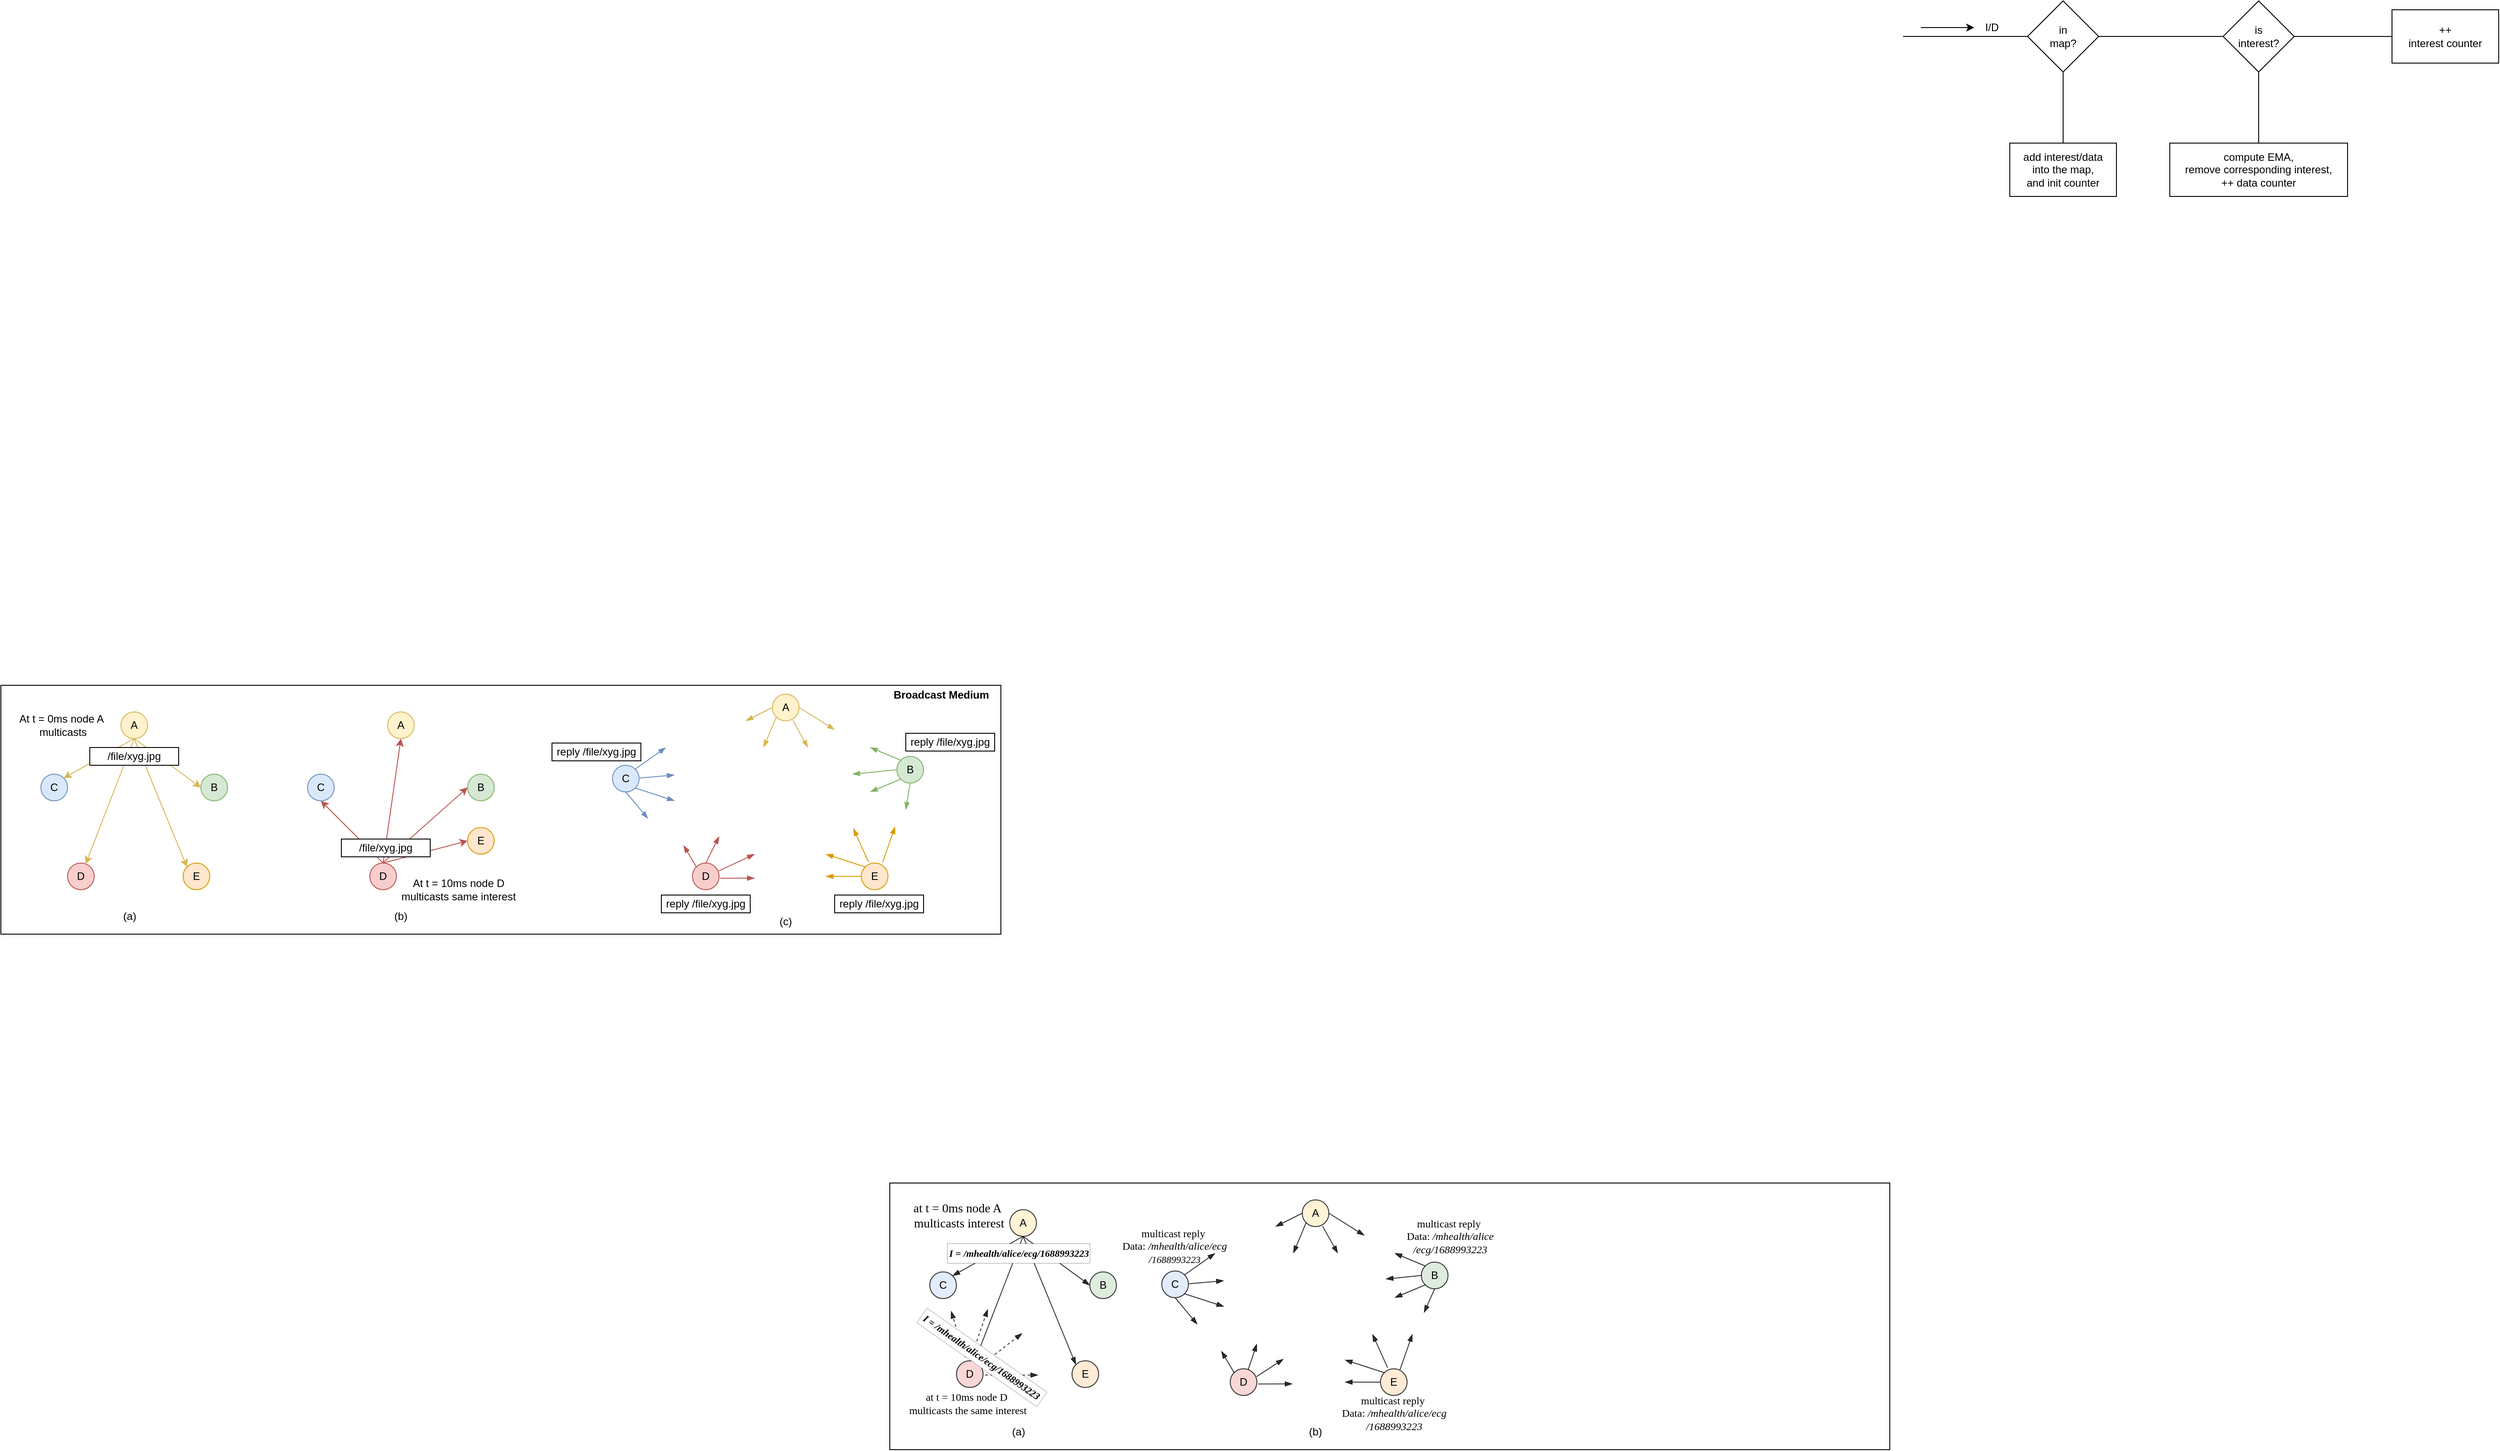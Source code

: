 <mxfile version="21.5.2" type="github">
  <diagram id="pDua_eUI4pE_ARMQOX0n" name="Page-1">
    <mxGraphModel dx="3809" dy="655" grid="1" gridSize="10" guides="1" tooltips="1" connect="1" arrows="1" fold="1" page="1" pageScale="1" pageWidth="850" pageHeight="1100" math="0" shadow="0">
      <root>
        <mxCell id="0" />
        <mxCell id="1" parent="0" />
        <mxCell id="Tsf_xWovIFk0rkydPiFg-57" value="&lt;b&gt;&lt;br&gt;&lt;/b&gt;" style="rounded=0;whiteSpace=wrap;html=1;strokeColor=default;" parent="1" vertex="1">
          <mxGeometry x="-1060" y="1470" width="1125" height="300" as="geometry" />
        </mxCell>
        <mxCell id="Tsf_xWovIFk0rkydPiFg-96" value="" style="endArrow=blockThin;html=1;exitX=1;exitY=0.5;exitDx=0;exitDy=0;endFill=1;jumpSize=3;shadow=0;fillColor=#fff2cc;strokeColor=default;opacity=80;" parent="1" source="Tsf_xWovIFk0rkydPiFg-83" edge="1">
          <mxGeometry width="50" height="50" relative="1" as="geometry">
            <mxPoint x="-566" y="1579" as="sourcePoint" />
            <mxPoint x="-526" y="1529" as="targetPoint" />
          </mxGeometry>
        </mxCell>
        <mxCell id="J4n5a6vh2Bp-ceeqpoy--10" style="edgeStyle=orthogonalEdgeStyle;rounded=0;orthogonalLoop=1;jettySize=auto;html=1;exitX=1;exitY=0.5;exitDx=0;exitDy=0;endArrow=none;endFill=0;" parent="1" source="J4n5a6vh2Bp-ceeqpoy--8" target="J4n5a6vh2Bp-ceeqpoy--9" edge="1">
          <mxGeometry relative="1" as="geometry" />
        </mxCell>
        <mxCell id="J4n5a6vh2Bp-ceeqpoy--11" style="edgeStyle=orthogonalEdgeStyle;rounded=0;orthogonalLoop=1;jettySize=auto;html=1;exitX=0.5;exitY=1;exitDx=0;exitDy=0;entryX=0.5;entryY=0;entryDx=0;entryDy=0;endArrow=none;endFill=0;" parent="1" source="J4n5a6vh2Bp-ceeqpoy--8" target="J4n5a6vh2Bp-ceeqpoy--12" edge="1">
          <mxGeometry relative="1" as="geometry">
            <mxPoint x="260" y="360" as="targetPoint" />
          </mxGeometry>
        </mxCell>
        <mxCell id="J4n5a6vh2Bp-ceeqpoy--18" style="edgeStyle=orthogonalEdgeStyle;rounded=0;orthogonalLoop=1;jettySize=auto;html=1;exitX=0;exitY=0.5;exitDx=0;exitDy=0;endArrow=none;endFill=0;" parent="1" source="J4n5a6vh2Bp-ceeqpoy--8" edge="1">
          <mxGeometry relative="1" as="geometry">
            <mxPoint x="80" y="180" as="targetPoint" />
          </mxGeometry>
        </mxCell>
        <mxCell id="J4n5a6vh2Bp-ceeqpoy--8" value="&lt;div align=&quot;center&quot;&gt;in &lt;br&gt;&lt;/div&gt;&lt;div align=&quot;center&quot;&gt;map?&lt;br&gt;&lt;/div&gt;" style="rhombus;whiteSpace=wrap;html=1;align=center;" parent="1" vertex="1">
          <mxGeometry x="220" y="140" width="80" height="80" as="geometry" />
        </mxCell>
        <mxCell id="J4n5a6vh2Bp-ceeqpoy--14" style="edgeStyle=orthogonalEdgeStyle;rounded=0;orthogonalLoop=1;jettySize=auto;html=1;exitX=0.5;exitY=1;exitDx=0;exitDy=0;endArrow=none;endFill=0;" parent="1" source="J4n5a6vh2Bp-ceeqpoy--9" target="J4n5a6vh2Bp-ceeqpoy--13" edge="1">
          <mxGeometry relative="1" as="geometry" />
        </mxCell>
        <mxCell id="J4n5a6vh2Bp-ceeqpoy--17" style="edgeStyle=orthogonalEdgeStyle;rounded=0;orthogonalLoop=1;jettySize=auto;html=1;exitX=1;exitY=0.5;exitDx=0;exitDy=0;entryX=0;entryY=0.5;entryDx=0;entryDy=0;endArrow=none;endFill=0;" parent="1" source="J4n5a6vh2Bp-ceeqpoy--9" target="J4n5a6vh2Bp-ceeqpoy--16" edge="1">
          <mxGeometry relative="1" as="geometry" />
        </mxCell>
        <mxCell id="J4n5a6vh2Bp-ceeqpoy--9" value="&lt;div&gt;is &lt;br&gt;&lt;/div&gt;&lt;div&gt;interest?&lt;br&gt;&lt;/div&gt;" style="rhombus;whiteSpace=wrap;html=1;" parent="1" vertex="1">
          <mxGeometry x="440" y="140" width="80" height="80" as="geometry" />
        </mxCell>
        <mxCell id="J4n5a6vh2Bp-ceeqpoy--12" value="&lt;div&gt;add interest/data&lt;/div&gt;&lt;div&gt;into the map,&lt;/div&gt;&lt;div&gt;and init counter&lt;br&gt;&lt;/div&gt;" style="rounded=0;whiteSpace=wrap;html=1;" parent="1" vertex="1">
          <mxGeometry x="200" y="300" width="120" height="60" as="geometry" />
        </mxCell>
        <mxCell id="J4n5a6vh2Bp-ceeqpoy--13" value="&lt;div&gt;compute EMA,&lt;/div&gt;&lt;div&gt;remove corresponding interest, &lt;br&gt;&lt;/div&gt;&lt;div&gt;++ data counter&lt;br&gt;&lt;/div&gt;" style="rounded=0;whiteSpace=wrap;html=1;" parent="1" vertex="1">
          <mxGeometry x="380" y="300" width="200" height="60" as="geometry" />
        </mxCell>
        <mxCell id="J4n5a6vh2Bp-ceeqpoy--16" value="&lt;div&gt;++&lt;/div&gt;&lt;div&gt;interest counter&lt;br&gt;&lt;/div&gt;" style="rounded=0;whiteSpace=wrap;html=1;" parent="1" vertex="1">
          <mxGeometry x="630" y="150" width="120" height="60" as="geometry" />
        </mxCell>
        <mxCell id="J4n5a6vh2Bp-ceeqpoy--19" value="I/D" style="text;html=1;strokeColor=none;fillColor=none;align=center;verticalAlign=middle;whiteSpace=wrap;rounded=0;" parent="1" vertex="1">
          <mxGeometry x="160" y="160" width="40" height="20" as="geometry" />
        </mxCell>
        <mxCell id="J4n5a6vh2Bp-ceeqpoy--20" value="" style="endArrow=classic;html=1;entryX=0;entryY=0.5;entryDx=0;entryDy=0;" parent="1" target="J4n5a6vh2Bp-ceeqpoy--19" edge="1">
          <mxGeometry width="50" height="50" relative="1" as="geometry">
            <mxPoint x="100" y="170" as="sourcePoint" />
            <mxPoint x="110" y="100" as="targetPoint" />
          </mxGeometry>
        </mxCell>
        <mxCell id="Tsf_xWovIFk0rkydPiFg-1" value="&lt;b&gt;&lt;br&gt;&lt;/b&gt;" style="rounded=0;whiteSpace=wrap;html=1;" parent="1" vertex="1">
          <mxGeometry x="-2060" y="910" width="1125" height="280" as="geometry" />
        </mxCell>
        <mxCell id="Tsf_xWovIFk0rkydPiFg-2" value="C" style="ellipse;whiteSpace=wrap;html=1;aspect=fixed;fillColor=#dae8fc;strokeColor=#6c8ebf;" parent="1" vertex="1">
          <mxGeometry x="-2015" y="1010" width="30" height="30" as="geometry" />
        </mxCell>
        <mxCell id="Tsf_xWovIFk0rkydPiFg-3" value="D" style="ellipse;whiteSpace=wrap;html=1;aspect=fixed;fillColor=#f8cecc;strokeColor=#b85450;" parent="1" vertex="1">
          <mxGeometry x="-1985" y="1110" width="30" height="30" as="geometry" />
        </mxCell>
        <mxCell id="Tsf_xWovIFk0rkydPiFg-4" value="A" style="ellipse;whiteSpace=wrap;html=1;aspect=fixed;fillColor=#fff2cc;strokeColor=#d6b656;" parent="1" vertex="1">
          <mxGeometry x="-1925" y="940" width="30" height="30" as="geometry" />
        </mxCell>
        <mxCell id="Tsf_xWovIFk0rkydPiFg-5" value="B" style="ellipse;whiteSpace=wrap;html=1;aspect=fixed;fillColor=#d5e8d4;strokeColor=#82b366;" parent="1" vertex="1">
          <mxGeometry x="-1835" y="1010" width="30" height="30" as="geometry" />
        </mxCell>
        <mxCell id="Tsf_xWovIFk0rkydPiFg-6" value="E" style="ellipse;whiteSpace=wrap;html=1;aspect=fixed;fillColor=#ffe6cc;strokeColor=#d79b00;" parent="1" vertex="1">
          <mxGeometry x="-1855" y="1110" width="30" height="30" as="geometry" />
        </mxCell>
        <mxCell id="Tsf_xWovIFk0rkydPiFg-7" value="" style="endArrow=classic;html=1;entryX=0;entryY=0.5;entryDx=0;entryDy=0;exitX=0.5;exitY=1;exitDx=0;exitDy=0;fillColor=#fff2cc;strokeColor=#d6b656;" parent="1" source="Tsf_xWovIFk0rkydPiFg-4" target="Tsf_xWovIFk0rkydPiFg-5" edge="1">
          <mxGeometry width="50" height="50" relative="1" as="geometry">
            <mxPoint x="-1945" y="1050" as="sourcePoint" />
            <mxPoint x="-1895" y="1000" as="targetPoint" />
          </mxGeometry>
        </mxCell>
        <mxCell id="Tsf_xWovIFk0rkydPiFg-8" value="" style="endArrow=classic;html=1;exitX=0.5;exitY=1;exitDx=0;exitDy=0;fillColor=#fff2cc;strokeColor=#d6b656;" parent="1" source="Tsf_xWovIFk0rkydPiFg-4" target="Tsf_xWovIFk0rkydPiFg-3" edge="1">
          <mxGeometry width="50" height="50" relative="1" as="geometry">
            <mxPoint x="-1889.393" y="975.607" as="sourcePoint" />
            <mxPoint x="-1825" y="1035" as="targetPoint" />
          </mxGeometry>
        </mxCell>
        <mxCell id="Tsf_xWovIFk0rkydPiFg-9" value="" style="endArrow=classic;html=1;entryX=1;entryY=0;entryDx=0;entryDy=0;fillColor=#fff2cc;strokeColor=#d6b656;" parent="1" target="Tsf_xWovIFk0rkydPiFg-2" edge="1">
          <mxGeometry width="50" height="50" relative="1" as="geometry">
            <mxPoint x="-1910" y="970" as="sourcePoint" />
            <mxPoint x="-1979.585" y="1110.001" as="targetPoint" />
          </mxGeometry>
        </mxCell>
        <mxCell id="Tsf_xWovIFk0rkydPiFg-10" value="" style="endArrow=classic;html=1;exitX=0.5;exitY=1;exitDx=0;exitDy=0;entryX=0;entryY=0;entryDx=0;entryDy=0;fillColor=#fff2cc;strokeColor=#d6b656;" parent="1" source="Tsf_xWovIFk0rkydPiFg-4" target="Tsf_xWovIFk0rkydPiFg-6" edge="1">
          <mxGeometry width="50" height="50" relative="1" as="geometry">
            <mxPoint x="-1900" y="980" as="sourcePoint" />
            <mxPoint x="-1954.585" y="1121.011" as="targetPoint" />
          </mxGeometry>
        </mxCell>
        <mxCell id="Tsf_xWovIFk0rkydPiFg-11" value="C" style="ellipse;whiteSpace=wrap;html=1;aspect=fixed;fillColor=#dae8fc;strokeColor=#6c8ebf;" parent="1" vertex="1">
          <mxGeometry x="-1715" y="1010" width="30" height="30" as="geometry" />
        </mxCell>
        <mxCell id="Tsf_xWovIFk0rkydPiFg-12" value="D" style="ellipse;whiteSpace=wrap;html=1;aspect=fixed;fillColor=#f8cecc;strokeColor=#b85450;" parent="1" vertex="1">
          <mxGeometry x="-1645" y="1110" width="30" height="30" as="geometry" />
        </mxCell>
        <mxCell id="Tsf_xWovIFk0rkydPiFg-13" value="A" style="ellipse;whiteSpace=wrap;html=1;aspect=fixed;fillColor=#fff2cc;strokeColor=#d6b656;" parent="1" vertex="1">
          <mxGeometry x="-1625" y="940" width="30" height="30" as="geometry" />
        </mxCell>
        <mxCell id="Tsf_xWovIFk0rkydPiFg-14" value="B" style="ellipse;whiteSpace=wrap;html=1;aspect=fixed;fillColor=#d5e8d4;strokeColor=#82b366;" parent="1" vertex="1">
          <mxGeometry x="-1535" y="1010" width="30" height="30" as="geometry" />
        </mxCell>
        <mxCell id="Tsf_xWovIFk0rkydPiFg-15" value="E" style="ellipse;whiteSpace=wrap;html=1;aspect=fixed;fillColor=#ffe6cc;strokeColor=#d79b00;" parent="1" vertex="1">
          <mxGeometry x="-1535" y="1070" width="30" height="30" as="geometry" />
        </mxCell>
        <mxCell id="Tsf_xWovIFk0rkydPiFg-16" value="" style="endArrow=none;html=1;exitX=0.5;exitY=1;exitDx=0;exitDy=0;endFill=0;startArrow=classic;startFill=1;entryX=0.5;entryY=0;entryDx=0;entryDy=0;fillColor=#f8cecc;strokeColor=#b85450;" parent="1" source="Tsf_xWovIFk0rkydPiFg-13" target="Tsf_xWovIFk0rkydPiFg-12" edge="1">
          <mxGeometry width="50" height="50" relative="1" as="geometry">
            <mxPoint x="-1589.393" y="975.607" as="sourcePoint" />
            <mxPoint x="-1628" y="1110" as="targetPoint" />
          </mxGeometry>
        </mxCell>
        <mxCell id="Tsf_xWovIFk0rkydPiFg-17" value="" style="endArrow=none;html=1;exitX=0;exitY=0.5;exitDx=0;exitDy=0;endFill=0;startArrow=classic;startFill=1;entryX=0.503;entryY=-0.021;entryDx=0;entryDy=0;entryPerimeter=0;fillColor=#f8cecc;strokeColor=#b85450;" parent="1" source="Tsf_xWovIFk0rkydPiFg-14" target="Tsf_xWovIFk0rkydPiFg-12" edge="1">
          <mxGeometry width="50" height="50" relative="1" as="geometry">
            <mxPoint x="-1600" y="980" as="sourcePoint" />
            <mxPoint x="-1630" y="1112" as="targetPoint" />
          </mxGeometry>
        </mxCell>
        <mxCell id="Tsf_xWovIFk0rkydPiFg-18" value="" style="endArrow=none;html=1;exitX=0.5;exitY=1;exitDx=0;exitDy=0;endFill=0;startArrow=classic;startFill=1;entryX=0.5;entryY=0;entryDx=0;entryDy=0;fillColor=#f8cecc;strokeColor=#b85450;" parent="1" source="Tsf_xWovIFk0rkydPiFg-11" target="Tsf_xWovIFk0rkydPiFg-12" edge="1">
          <mxGeometry width="50" height="50" relative="1" as="geometry">
            <mxPoint x="-1525.0" y="1035" as="sourcePoint" />
            <mxPoint x="-1665" y="1110" as="targetPoint" />
          </mxGeometry>
        </mxCell>
        <mxCell id="Tsf_xWovIFk0rkydPiFg-19" value="" style="endArrow=none;html=1;exitX=0;exitY=0.5;exitDx=0;exitDy=0;endFill=0;startArrow=classic;startFill=1;fillColor=#f8cecc;strokeColor=#b85450;" parent="1" source="Tsf_xWovIFk0rkydPiFg-15" edge="1">
          <mxGeometry width="50" height="50" relative="1" as="geometry">
            <mxPoint x="-1690.0" y="1050" as="sourcePoint" />
            <mxPoint x="-1630" y="1110" as="targetPoint" />
          </mxGeometry>
        </mxCell>
        <mxCell id="Tsf_xWovIFk0rkydPiFg-20" value="&lt;b&gt;Broadcast Medium&lt;/b&gt;" style="text;html=1;strokeColor=none;fillColor=none;align=center;verticalAlign=middle;whiteSpace=wrap;rounded=0;" parent="1" vertex="1">
          <mxGeometry x="-1062" y="911" width="120" height="20" as="geometry" />
        </mxCell>
        <mxCell id="Tsf_xWovIFk0rkydPiFg-21" value="/file/xyg.jpg" style="text;html=1;align=center;verticalAlign=middle;whiteSpace=wrap;rounded=0;fontStyle=0;glass=0;strokeColor=#000000;fillColor=#ffffff;" parent="1" vertex="1">
          <mxGeometry x="-1960" y="980" width="100" height="20" as="geometry" />
        </mxCell>
        <mxCell id="Tsf_xWovIFk0rkydPiFg-22" value="/file/xyg.jpg" style="text;html=1;align=center;verticalAlign=middle;whiteSpace=wrap;rounded=0;fontStyle=0;glass=0;strokeColor=#000000;fillColor=#ffffff;" parent="1" vertex="1">
          <mxGeometry x="-1677" y="1083" width="100" height="20" as="geometry" />
        </mxCell>
        <mxCell id="Tsf_xWovIFk0rkydPiFg-23" value="At t = 0ms node A&amp;nbsp;&lt;br&gt;multicasts" style="text;html=1;strokeColor=none;fillColor=none;align=center;verticalAlign=middle;whiteSpace=wrap;rounded=0;glass=0;" parent="1" vertex="1">
          <mxGeometry x="-2060" y="945" width="140" height="20" as="geometry" />
        </mxCell>
        <mxCell id="Tsf_xWovIFk0rkydPiFg-24" value="At t = 10ms node D&lt;br&gt;multicasts same interest" style="text;html=1;strokeColor=none;fillColor=none;align=center;verticalAlign=middle;whiteSpace=wrap;rounded=0;glass=0;" parent="1" vertex="1">
          <mxGeometry x="-1615" y="1130" width="140" height="20" as="geometry" />
        </mxCell>
        <mxCell id="Tsf_xWovIFk0rkydPiFg-25" value="C" style="ellipse;whiteSpace=wrap;html=1;aspect=fixed;fillColor=#dae8fc;strokeColor=#6c8ebf;" parent="1" vertex="1">
          <mxGeometry x="-1372" y="1000" width="30" height="30" as="geometry" />
        </mxCell>
        <mxCell id="Tsf_xWovIFk0rkydPiFg-26" value="D" style="ellipse;whiteSpace=wrap;html=1;aspect=fixed;fillColor=#f8cecc;strokeColor=#b85450;" parent="1" vertex="1">
          <mxGeometry x="-1282" y="1110" width="30" height="30" as="geometry" />
        </mxCell>
        <mxCell id="Tsf_xWovIFk0rkydPiFg-27" value="A" style="ellipse;whiteSpace=wrap;html=1;aspect=fixed;fillColor=#fff2cc;strokeColor=#d6b656;" parent="1" vertex="1">
          <mxGeometry x="-1192" y="920" width="30" height="30" as="geometry" />
        </mxCell>
        <mxCell id="Tsf_xWovIFk0rkydPiFg-28" value="B" style="ellipse;whiteSpace=wrap;html=1;aspect=fixed;fillColor=#d5e8d4;strokeColor=#82b366;" parent="1" vertex="1">
          <mxGeometry x="-1052" y="990" width="30" height="30" as="geometry" />
        </mxCell>
        <mxCell id="Tsf_xWovIFk0rkydPiFg-29" value="E" style="ellipse;whiteSpace=wrap;html=1;aspect=fixed;fillColor=#ffe6cc;strokeColor=#d79b00;" parent="1" vertex="1">
          <mxGeometry x="-1092" y="1110" width="30" height="30" as="geometry" />
        </mxCell>
        <mxCell id="Tsf_xWovIFk0rkydPiFg-30" value="" style="endArrow=blockThin;html=1;exitX=1;exitY=0;exitDx=0;exitDy=0;endFill=1;jumpSize=3;shadow=0;fillColor=#dae8fc;strokeColor=#6c8ebf;" parent="1" source="Tsf_xWovIFk0rkydPiFg-25" edge="1">
          <mxGeometry width="50" height="50" relative="1" as="geometry">
            <mxPoint x="-1352" y="1020" as="sourcePoint" />
            <mxPoint x="-1312" y="980" as="targetPoint" />
          </mxGeometry>
        </mxCell>
        <mxCell id="Tsf_xWovIFk0rkydPiFg-31" value="" style="endArrow=blockThin;html=1;exitX=1;exitY=0;exitDx=0;exitDy=0;entryX=0.487;entryY=0.655;entryDx=0;entryDy=0;entryPerimeter=0;endFill=1;jumpSize=3;shadow=0;fillColor=#dae8fc;strokeColor=#6c8ebf;" parent="1" edge="1">
          <mxGeometry width="50" height="50" relative="1" as="geometry">
            <mxPoint x="-1341.393" y="1014.393" as="sourcePoint" />
            <mxPoint x="-1302.235" y="1010.95" as="targetPoint" />
          </mxGeometry>
        </mxCell>
        <mxCell id="Tsf_xWovIFk0rkydPiFg-32" value="" style="endArrow=blockThin;html=1;exitX=1;exitY=1;exitDx=0;exitDy=0;endFill=1;jumpSize=3;shadow=0;fillColor=#dae8fc;strokeColor=#6c8ebf;" parent="1" source="Tsf_xWovIFk0rkydPiFg-25" edge="1">
          <mxGeometry width="50" height="50" relative="1" as="geometry">
            <mxPoint x="-1345" y="1028" as="sourcePoint" />
            <mxPoint x="-1302" y="1040" as="targetPoint" />
          </mxGeometry>
        </mxCell>
        <mxCell id="Tsf_xWovIFk0rkydPiFg-33" value="" style="endArrow=blockThin;html=1;exitX=0;exitY=0;exitDx=0;exitDy=0;endFill=1;jumpSize=3;shadow=0;fillColor=#f8cecc;strokeColor=#b85450;" parent="1" source="Tsf_xWovIFk0rkydPiFg-26" edge="1">
          <mxGeometry width="50" height="50" relative="1" as="geometry">
            <mxPoint x="-1262" y="1104" as="sourcePoint" />
            <mxPoint x="-1292" y="1090" as="targetPoint" />
          </mxGeometry>
        </mxCell>
        <mxCell id="Tsf_xWovIFk0rkydPiFg-34" value="" style="endArrow=blockThin;html=1;exitX=0.5;exitY=0;exitDx=0;exitDy=0;endFill=1;jumpSize=3;shadow=0;fillColor=#f8cecc;strokeColor=#b85450;" parent="1" source="Tsf_xWovIFk0rkydPiFg-26" edge="1">
          <mxGeometry width="50" height="50" relative="1" as="geometry">
            <mxPoint x="-1247.003" y="1113.553" as="sourcePoint" />
            <mxPoint x="-1252" y="1080" as="targetPoint" />
          </mxGeometry>
        </mxCell>
        <mxCell id="Tsf_xWovIFk0rkydPiFg-35" value="" style="endArrow=blockThin;html=1;endFill=1;jumpSize=3;shadow=0;fillColor=#f8cecc;strokeColor=#b85450;" parent="1" edge="1">
          <mxGeometry width="50" height="50" relative="1" as="geometry">
            <mxPoint x="-1250.61" y="1127.16" as="sourcePoint" />
            <mxPoint x="-1212" y="1127" as="targetPoint" />
          </mxGeometry>
        </mxCell>
        <mxCell id="Tsf_xWovIFk0rkydPiFg-36" value="" style="endArrow=blockThin;html=1;exitX=0.988;exitY=0.293;exitDx=0;exitDy=0;exitPerimeter=0;endFill=1;jumpSize=3;shadow=0;fillColor=#f8cecc;strokeColor=#b85450;" parent="1" source="Tsf_xWovIFk0rkydPiFg-26" edge="1">
          <mxGeometry width="50" height="50" relative="1" as="geometry">
            <mxPoint x="-1246" y="1120" as="sourcePoint" />
            <mxPoint x="-1212" y="1100" as="targetPoint" />
          </mxGeometry>
        </mxCell>
        <mxCell id="Tsf_xWovIFk0rkydPiFg-37" value="" style="endArrow=blockThin;html=1;exitX=0.5;exitY=1;exitDx=0;exitDy=0;endFill=1;jumpSize=3;shadow=0;fillColor=#dae8fc;strokeColor=#6c8ebf;" parent="1" source="Tsf_xWovIFk0rkydPiFg-25" edge="1">
          <mxGeometry width="50" height="50" relative="1" as="geometry">
            <mxPoint x="-1335" y="1038" as="sourcePoint" />
            <mxPoint x="-1332" y="1060" as="targetPoint" />
          </mxGeometry>
        </mxCell>
        <mxCell id="Tsf_xWovIFk0rkydPiFg-38" value="" style="endArrow=blockThin;html=1;exitX=0;exitY=0.5;exitDx=0;exitDy=0;endFill=1;jumpSize=3;shadow=0;fillColor=#fff2cc;strokeColor=#d6b656;" parent="1" source="Tsf_xWovIFk0rkydPiFg-27" edge="1">
          <mxGeometry width="50" height="50" relative="1" as="geometry">
            <mxPoint x="-1212" y="1030" as="sourcePoint" />
            <mxPoint x="-1222" y="950" as="targetPoint" />
          </mxGeometry>
        </mxCell>
        <mxCell id="Tsf_xWovIFk0rkydPiFg-39" value="" style="endArrow=blockThin;html=1;exitX=0;exitY=1;exitDx=0;exitDy=0;endFill=1;jumpSize=3;shadow=0;fillColor=#fff2cc;strokeColor=#d6b656;" parent="1" source="Tsf_xWovIFk0rkydPiFg-27" edge="1">
          <mxGeometry width="50" height="50" relative="1" as="geometry">
            <mxPoint x="-1202" y="1000" as="sourcePoint" />
            <mxPoint x="-1202" y="980" as="targetPoint" />
          </mxGeometry>
        </mxCell>
        <mxCell id="Tsf_xWovIFk0rkydPiFg-40" value="" style="endArrow=blockThin;html=1;exitX=1;exitY=0.5;exitDx=0;exitDy=0;endFill=1;jumpSize=3;shadow=0;fillColor=#fff2cc;strokeColor=#d6b656;" parent="1" source="Tsf_xWovIFk0rkydPiFg-27" edge="1">
          <mxGeometry width="50" height="50" relative="1" as="geometry">
            <mxPoint x="-1162" y="1010" as="sourcePoint" />
            <mxPoint x="-1122" y="960" as="targetPoint" />
          </mxGeometry>
        </mxCell>
        <mxCell id="Tsf_xWovIFk0rkydPiFg-41" value="" style="endArrow=blockThin;html=1;exitX=0.766;exitY=0.987;exitDx=0;exitDy=0;exitPerimeter=0;endFill=1;jumpSize=3;shadow=0;fillColor=#fff2cc;strokeColor=#d6b656;" parent="1" source="Tsf_xWovIFk0rkydPiFg-27" edge="1">
          <mxGeometry width="50" height="50" relative="1" as="geometry">
            <mxPoint x="-1182" y="1030" as="sourcePoint" />
            <mxPoint x="-1152" y="980" as="targetPoint" />
          </mxGeometry>
        </mxCell>
        <mxCell id="Tsf_xWovIFk0rkydPiFg-42" value="" style="endArrow=blockThin;html=1;exitX=0;exitY=0.5;exitDx=0;exitDy=0;endFill=1;jumpSize=3;shadow=0;fillColor=#ffe6cc;strokeColor=#d79b00;" parent="1" source="Tsf_xWovIFk0rkydPiFg-29" edge="1">
          <mxGeometry width="50" height="50" relative="1" as="geometry">
            <mxPoint x="-1122" y="1100" as="sourcePoint" />
            <mxPoint x="-1132" y="1125" as="targetPoint" />
          </mxGeometry>
        </mxCell>
        <mxCell id="Tsf_xWovIFk0rkydPiFg-43" value="" style="endArrow=blockThin;html=1;exitX=0;exitY=0;exitDx=0;exitDy=0;endFill=1;jumpSize=3;shadow=0;fillColor=#ffe6cc;strokeColor=#d79b00;" parent="1" source="Tsf_xWovIFk0rkydPiFg-29" edge="1">
          <mxGeometry width="50" height="50" relative="1" as="geometry">
            <mxPoint x="-1132" y="1110" as="sourcePoint" />
            <mxPoint x="-1132" y="1100" as="targetPoint" />
          </mxGeometry>
        </mxCell>
        <mxCell id="Tsf_xWovIFk0rkydPiFg-44" value="" style="endArrow=blockThin;html=1;exitX=0.238;exitY=-0.068;exitDx=0;exitDy=0;exitPerimeter=0;endFill=1;jumpSize=3;shadow=0;fillColor=#ffe6cc;strokeColor=#d79b00;" parent="1" edge="1">
          <mxGeometry width="50" height="50" relative="1" as="geometry">
            <mxPoint x="-1083.86" y="1108.96" as="sourcePoint" />
            <mxPoint x="-1101" y="1071" as="targetPoint" />
          </mxGeometry>
        </mxCell>
        <mxCell id="Tsf_xWovIFk0rkydPiFg-45" value="" style="endArrow=blockThin;html=1;endFill=1;jumpSize=3;shadow=0;fillColor=#ffe6cc;strokeColor=#d79b00;" parent="1" edge="1">
          <mxGeometry width="50" height="50" relative="1" as="geometry">
            <mxPoint x="-1068" y="1109" as="sourcePoint" />
            <mxPoint x="-1054" y="1069" as="targetPoint" />
          </mxGeometry>
        </mxCell>
        <mxCell id="Tsf_xWovIFk0rkydPiFg-46" value="" style="endArrow=blockThin;html=1;exitX=0;exitY=0;exitDx=0;exitDy=0;endFill=1;jumpSize=3;shadow=0;fillColor=#d5e8d4;strokeColor=#82b366;" parent="1" source="Tsf_xWovIFk0rkydPiFg-28" edge="1">
          <mxGeometry width="50" height="50" relative="1" as="geometry">
            <mxPoint x="-1122" y="1040" as="sourcePoint" />
            <mxPoint x="-1082" y="980" as="targetPoint" />
          </mxGeometry>
        </mxCell>
        <mxCell id="Tsf_xWovIFk0rkydPiFg-47" value="" style="endArrow=blockThin;html=1;exitX=0;exitY=0.5;exitDx=0;exitDy=0;endFill=1;jumpSize=3;shadow=0;fillColor=#d5e8d4;strokeColor=#82b366;" parent="1" source="Tsf_xWovIFk0rkydPiFg-28" edge="1">
          <mxGeometry width="50" height="50" relative="1" as="geometry">
            <mxPoint x="-1172" y="1050" as="sourcePoint" />
            <mxPoint x="-1102" y="1010" as="targetPoint" />
          </mxGeometry>
        </mxCell>
        <mxCell id="Tsf_xWovIFk0rkydPiFg-48" value="" style="endArrow=blockThin;html=1;exitX=0;exitY=1;exitDx=0;exitDy=0;endFill=1;jumpSize=3;shadow=0;fillColor=#d5e8d4;strokeColor=#82b366;" parent="1" source="Tsf_xWovIFk0rkydPiFg-28" edge="1">
          <mxGeometry width="50" height="50" relative="1" as="geometry">
            <mxPoint x="-1182" y="1050" as="sourcePoint" />
            <mxPoint x="-1082" y="1030" as="targetPoint" />
          </mxGeometry>
        </mxCell>
        <mxCell id="Tsf_xWovIFk0rkydPiFg-49" value="" style="endArrow=blockThin;html=1;exitX=0.5;exitY=1;exitDx=0;exitDy=0;endFill=1;jumpSize=3;shadow=0;fillColor=#d5e8d4;strokeColor=#82b366;" parent="1" source="Tsf_xWovIFk0rkydPiFg-28" edge="1">
          <mxGeometry width="50" height="50" relative="1" as="geometry">
            <mxPoint x="-1022" y="1070" as="sourcePoint" />
            <mxPoint x="-1042" y="1050" as="targetPoint" />
          </mxGeometry>
        </mxCell>
        <mxCell id="Tsf_xWovIFk0rkydPiFg-50" value="reply /file/xyg.jpg" style="text;html=1;align=center;verticalAlign=middle;whiteSpace=wrap;rounded=0;fontStyle=0;glass=0;strokeColor=#000000;fillColor=#ffffff;" parent="1" vertex="1">
          <mxGeometry x="-1317" y="1146" width="100" height="20" as="geometry" />
        </mxCell>
        <mxCell id="Tsf_xWovIFk0rkydPiFg-51" value="reply /file/xyg.jpg" style="text;html=1;align=center;verticalAlign=middle;whiteSpace=wrap;rounded=0;fontStyle=0;glass=0;strokeColor=#000000;fillColor=#ffffff;" parent="1" vertex="1">
          <mxGeometry x="-1122" y="1146" width="100" height="20" as="geometry" />
        </mxCell>
        <mxCell id="Tsf_xWovIFk0rkydPiFg-52" value="reply /file/xyg.jpg" style="text;html=1;align=center;verticalAlign=middle;whiteSpace=wrap;rounded=0;fontStyle=0;glass=0;strokeColor=#000000;fillColor=#ffffff;" parent="1" vertex="1">
          <mxGeometry x="-1042" y="964" width="100" height="20" as="geometry" />
        </mxCell>
        <mxCell id="Tsf_xWovIFk0rkydPiFg-53" value="reply /file/xyg.jpg" style="text;html=1;align=center;verticalAlign=middle;whiteSpace=wrap;rounded=0;fontStyle=0;glass=0;strokeColor=#000000;fillColor=#ffffff;" parent="1" vertex="1">
          <mxGeometry x="-1440" y="975" width="100" height="20" as="geometry" />
        </mxCell>
        <mxCell id="Tsf_xWovIFk0rkydPiFg-54" value="(a)" style="text;html=1;strokeColor=none;fillColor=none;align=center;verticalAlign=middle;whiteSpace=wrap;rounded=0;glass=0;" parent="1" vertex="1">
          <mxGeometry x="-1935" y="1160" width="40" height="20" as="geometry" />
        </mxCell>
        <mxCell id="Tsf_xWovIFk0rkydPiFg-55" value="(b)" style="text;html=1;strokeColor=none;fillColor=none;align=center;verticalAlign=middle;whiteSpace=wrap;rounded=0;glass=0;" parent="1" vertex="1">
          <mxGeometry x="-1630" y="1160" width="40" height="20" as="geometry" />
        </mxCell>
        <mxCell id="Tsf_xWovIFk0rkydPiFg-56" value="(c)" style="text;html=1;strokeColor=none;fillColor=none;align=center;verticalAlign=middle;whiteSpace=wrap;rounded=0;glass=0;" parent="1" vertex="1">
          <mxGeometry x="-1197" y="1166" width="40" height="20" as="geometry" />
        </mxCell>
        <mxCell id="Tsf_xWovIFk0rkydPiFg-58" value="C" style="ellipse;whiteSpace=wrap;html=1;aspect=fixed;shadow=0;fillColor=#dae8fc;strokeColor=default;fillStyle=solid;opacity=80;" parent="1" vertex="1">
          <mxGeometry x="-1015" y="1570" width="30" height="30" as="geometry" />
        </mxCell>
        <mxCell id="Tsf_xWovIFk0rkydPiFg-59" value="D" style="ellipse;whiteSpace=wrap;html=1;aspect=fixed;fillColor=#f8cecc;strokeColor=default;fillStyle=solid;opacity=80;" parent="1" vertex="1">
          <mxGeometry x="-985" y="1670" width="30" height="30" as="geometry" />
        </mxCell>
        <mxCell id="Tsf_xWovIFk0rkydPiFg-60" value="A" style="ellipse;whiteSpace=wrap;html=1;aspect=fixed;fillColor=#fff2cc;strokeColor=default;fillStyle=auto;opacity=80;" parent="1" vertex="1">
          <mxGeometry x="-925" y="1500" width="30" height="30" as="geometry" />
        </mxCell>
        <mxCell id="Tsf_xWovIFk0rkydPiFg-61" value="B" style="ellipse;whiteSpace=wrap;html=1;aspect=fixed;fillColor=#d5e8d4;strokeColor=default;fillStyle=solid;opacity=80;" parent="1" vertex="1">
          <mxGeometry x="-835" y="1570" width="30" height="30" as="geometry" />
        </mxCell>
        <mxCell id="Tsf_xWovIFk0rkydPiFg-62" value="E" style="ellipse;whiteSpace=wrap;html=1;aspect=fixed;fillColor=#ffe6cc;strokeColor=default;fillStyle=solid;opacity=80;" parent="1" vertex="1">
          <mxGeometry x="-855" y="1670" width="30" height="30" as="geometry" />
        </mxCell>
        <mxCell id="Tsf_xWovIFk0rkydPiFg-63" value="" style="endArrow=blockThin;html=1;entryX=0;entryY=0.5;entryDx=0;entryDy=0;exitX=0.5;exitY=1;exitDx=0;exitDy=0;fillColor=#fff2cc;strokeColor=default;endFill=1;opacity=80;" parent="1" source="Tsf_xWovIFk0rkydPiFg-60" target="Tsf_xWovIFk0rkydPiFg-61" edge="1">
          <mxGeometry width="50" height="50" relative="1" as="geometry">
            <mxPoint x="-945" y="1610" as="sourcePoint" />
            <mxPoint x="-895" y="1560" as="targetPoint" />
          </mxGeometry>
        </mxCell>
        <mxCell id="Tsf_xWovIFk0rkydPiFg-64" value="" style="endArrow=blockThin;html=1;exitX=0.5;exitY=1;exitDx=0;exitDy=0;fillColor=#fff2cc;strokeColor=default;endFill=1;opacity=80;" parent="1" source="Tsf_xWovIFk0rkydPiFg-60" target="Tsf_xWovIFk0rkydPiFg-59" edge="1">
          <mxGeometry width="50" height="50" relative="1" as="geometry">
            <mxPoint x="-889.393" y="1535.607" as="sourcePoint" />
            <mxPoint x="-825" y="1595" as="targetPoint" />
          </mxGeometry>
        </mxCell>
        <mxCell id="Tsf_xWovIFk0rkydPiFg-65" value="" style="endArrow=blockThin;html=1;entryX=1;entryY=0;entryDx=0;entryDy=0;fillColor=#fff2cc;strokeColor=default;endFill=1;opacity=80;" parent="1" target="Tsf_xWovIFk0rkydPiFg-58" edge="1">
          <mxGeometry width="50" height="50" relative="1" as="geometry">
            <mxPoint x="-910" y="1530" as="sourcePoint" />
            <mxPoint x="-979.585" y="1670.001" as="targetPoint" />
          </mxGeometry>
        </mxCell>
        <mxCell id="Tsf_xWovIFk0rkydPiFg-66" value="" style="endArrow=blockThin;html=1;exitX=0.5;exitY=1;exitDx=0;exitDy=0;entryX=0;entryY=0;entryDx=0;entryDy=0;fillColor=#fff2cc;strokeColor=default;endFill=1;opacity=80;" parent="1" source="Tsf_xWovIFk0rkydPiFg-60" target="Tsf_xWovIFk0rkydPiFg-62" edge="1">
          <mxGeometry width="50" height="50" relative="1" as="geometry">
            <mxPoint x="-900" y="1540" as="sourcePoint" />
            <mxPoint x="-954.585" y="1681.011" as="targetPoint" />
          </mxGeometry>
        </mxCell>
        <mxCell id="Tsf_xWovIFk0rkydPiFg-77" value="&lt;b style=&quot;font-size: 11px;&quot;&gt;&lt;i&gt;&lt;span style=&quot;&quot;&gt;&lt;font style=&quot;font-size: 11px;&quot; face=&quot;Times New Roman&quot;&gt;&lt;span style=&quot;&quot;&gt;I = /mhealth/alice/ecg/&lt;/span&gt;&lt;/font&gt;&lt;/span&gt;&lt;font style=&quot;font-size: 11px;&quot; face=&quot;Times New Roman&quot;&gt;1688993223&lt;/font&gt;&lt;/i&gt;&lt;/b&gt;" style="text;html=1;align=center;verticalAlign=middle;whiteSpace=wrap;rounded=0;fontStyle=0;glass=0;strokeColor=default;fillColor=#ffffff;fillStyle=solid;fontSize=12;strokeWidth=0.2;" parent="1" vertex="1">
          <mxGeometry x="-995.5" y="1538" width="160.5" height="22" as="geometry" />
        </mxCell>
        <mxCell id="Tsf_xWovIFk0rkydPiFg-79" value="&lt;font style=&quot;font-size: 14px;&quot; face=&quot;Times New Roman&quot;&gt;at t = 0ms node A&amp;nbsp;&lt;br&gt;multicasts interest&lt;/font&gt;" style="text;html=1;strokeColor=none;fillColor=none;align=center;verticalAlign=middle;whiteSpace=wrap;rounded=0;glass=0;" parent="1" vertex="1">
          <mxGeometry x="-1052" y="1489" width="140" height="35" as="geometry" />
        </mxCell>
        <mxCell id="Tsf_xWovIFk0rkydPiFg-81" value="C" style="ellipse;whiteSpace=wrap;html=1;aspect=fixed;fillColor=#dae8fc;strokeColor=default;opacity=80;" parent="1" vertex="1">
          <mxGeometry x="-754" y="1569" width="30" height="30" as="geometry" />
        </mxCell>
        <mxCell id="Tsf_xWovIFk0rkydPiFg-82" value="D" style="ellipse;whiteSpace=wrap;html=1;aspect=fixed;fillColor=#f8cecc;strokeColor=default;opacity=80;" parent="1" vertex="1">
          <mxGeometry x="-677" y="1679" width="30" height="30" as="geometry" />
        </mxCell>
        <mxCell id="Tsf_xWovIFk0rkydPiFg-83" value="A" style="ellipse;whiteSpace=wrap;html=1;aspect=fixed;fillColor=#fff2cc;strokeColor=default;opacity=80;" parent="1" vertex="1">
          <mxGeometry x="-596" y="1489" width="30" height="30" as="geometry" />
        </mxCell>
        <mxCell id="Tsf_xWovIFk0rkydPiFg-84" value="B" style="ellipse;whiteSpace=wrap;html=1;aspect=fixed;fillColor=#d5e8d4;strokeColor=default;shadow=0;opacity=80;fillStyle=solid;" parent="1" vertex="1">
          <mxGeometry x="-462" y="1559" width="30" height="30" as="geometry" />
        </mxCell>
        <mxCell id="Tsf_xWovIFk0rkydPiFg-85" value="E" style="ellipse;whiteSpace=wrap;html=1;aspect=fixed;fillColor=#ffe6cc;strokeColor=default;opacity=80;" parent="1" vertex="1">
          <mxGeometry x="-508" y="1679" width="30" height="30" as="geometry" />
        </mxCell>
        <mxCell id="Tsf_xWovIFk0rkydPiFg-86" value="" style="endArrow=blockThin;html=1;exitX=1;exitY=0;exitDx=0;exitDy=0;endFill=1;jumpSize=3;shadow=0;fillColor=#dae8fc;strokeColor=default;opacity=80;" parent="1" source="Tsf_xWovIFk0rkydPiFg-81" edge="1">
          <mxGeometry width="50" height="50" relative="1" as="geometry">
            <mxPoint x="-734" y="1589" as="sourcePoint" />
            <mxPoint x="-694" y="1549" as="targetPoint" />
          </mxGeometry>
        </mxCell>
        <mxCell id="Tsf_xWovIFk0rkydPiFg-87" value="" style="endArrow=blockThin;html=1;exitX=1;exitY=0;exitDx=0;exitDy=0;entryX=0.487;entryY=0.655;entryDx=0;entryDy=0;entryPerimeter=0;endFill=1;jumpSize=3;shadow=0;fillColor=#dae8fc;strokeColor=default;opacity=80;" parent="1" edge="1">
          <mxGeometry width="50" height="50" relative="1" as="geometry">
            <mxPoint x="-723.393" y="1583.393" as="sourcePoint" />
            <mxPoint x="-684.235" y="1579.95" as="targetPoint" />
          </mxGeometry>
        </mxCell>
        <mxCell id="Tsf_xWovIFk0rkydPiFg-88" value="" style="endArrow=blockThin;html=1;exitX=1;exitY=1;exitDx=0;exitDy=0;endFill=1;jumpSize=3;shadow=0;fillColor=#dae8fc;strokeColor=default;opacity=80;" parent="1" source="Tsf_xWovIFk0rkydPiFg-81" edge="1">
          <mxGeometry width="50" height="50" relative="1" as="geometry">
            <mxPoint x="-727" y="1597" as="sourcePoint" />
            <mxPoint x="-684" y="1609" as="targetPoint" />
          </mxGeometry>
        </mxCell>
        <mxCell id="Tsf_xWovIFk0rkydPiFg-89" value="" style="endArrow=blockThin;html=1;exitX=0;exitY=0;exitDx=0;exitDy=0;endFill=1;jumpSize=3;shadow=0;fillColor=#f8cecc;strokeColor=default;opacity=80;" parent="1" source="Tsf_xWovIFk0rkydPiFg-82" edge="1">
          <mxGeometry width="50" height="50" relative="1" as="geometry">
            <mxPoint x="-657" y="1673" as="sourcePoint" />
            <mxPoint x="-687" y="1659" as="targetPoint" />
          </mxGeometry>
        </mxCell>
        <mxCell id="Tsf_xWovIFk0rkydPiFg-90" value="" style="endArrow=blockThin;html=1;exitX=0.674;exitY=-0.036;exitDx=0;exitDy=0;endFill=1;jumpSize=3;shadow=0;fillColor=#f8cecc;strokeColor=default;exitPerimeter=0;opacity=80;" parent="1" edge="1">
          <mxGeometry width="50" height="50" relative="1" as="geometry">
            <mxPoint x="-656.78" y="1679.92" as="sourcePoint" />
            <mxPoint x="-647" y="1651" as="targetPoint" />
          </mxGeometry>
        </mxCell>
        <mxCell id="Tsf_xWovIFk0rkydPiFg-91" value="" style="endArrow=blockThin;html=1;endFill=1;jumpSize=3;shadow=0;fillColor=#f8cecc;strokeColor=default;opacity=80;" parent="1" edge="1">
          <mxGeometry width="50" height="50" relative="1" as="geometry">
            <mxPoint x="-645.61" y="1696.16" as="sourcePoint" />
            <mxPoint x="-607" y="1696" as="targetPoint" />
          </mxGeometry>
        </mxCell>
        <mxCell id="Tsf_xWovIFk0rkydPiFg-92" value="" style="endArrow=blockThin;html=1;exitX=0.988;exitY=0.293;exitDx=0;exitDy=0;exitPerimeter=0;endFill=1;jumpSize=3;shadow=0;fillColor=#f8cecc;strokeColor=default;opacity=80;" parent="1" source="Tsf_xWovIFk0rkydPiFg-82" edge="1">
          <mxGeometry width="50" height="50" relative="1" as="geometry">
            <mxPoint x="-641" y="1689" as="sourcePoint" />
            <mxPoint x="-617" y="1668" as="targetPoint" />
          </mxGeometry>
        </mxCell>
        <mxCell id="Tsf_xWovIFk0rkydPiFg-93" value="" style="endArrow=blockThin;html=1;exitX=0.5;exitY=1;exitDx=0;exitDy=0;endFill=1;jumpSize=3;shadow=0;fillColor=#dae8fc;strokeColor=default;opacity=80;" parent="1" source="Tsf_xWovIFk0rkydPiFg-81" edge="1">
          <mxGeometry width="50" height="50" relative="1" as="geometry">
            <mxPoint x="-717" y="1607" as="sourcePoint" />
            <mxPoint x="-714" y="1629" as="targetPoint" />
          </mxGeometry>
        </mxCell>
        <mxCell id="Tsf_xWovIFk0rkydPiFg-94" value="" style="endArrow=blockThin;html=1;exitX=0;exitY=0.5;exitDx=0;exitDy=0;endFill=1;jumpSize=3;shadow=0;fillColor=#fff2cc;strokeColor=default;opacity=80;" parent="1" source="Tsf_xWovIFk0rkydPiFg-83" edge="1">
          <mxGeometry width="50" height="50" relative="1" as="geometry">
            <mxPoint x="-616" y="1599" as="sourcePoint" />
            <mxPoint x="-626" y="1519" as="targetPoint" />
          </mxGeometry>
        </mxCell>
        <mxCell id="Tsf_xWovIFk0rkydPiFg-95" value="" style="endArrow=blockThin;html=1;exitX=0;exitY=1;exitDx=0;exitDy=0;endFill=1;jumpSize=3;shadow=0;fillColor=#fff2cc;strokeColor=default;opacity=80;" parent="1" source="Tsf_xWovIFk0rkydPiFg-83" edge="1">
          <mxGeometry width="50" height="50" relative="1" as="geometry">
            <mxPoint x="-606" y="1569" as="sourcePoint" />
            <mxPoint x="-606" y="1549" as="targetPoint" />
          </mxGeometry>
        </mxCell>
        <mxCell id="Tsf_xWovIFk0rkydPiFg-97" value="" style="endArrow=blockThin;html=1;exitX=0.766;exitY=0.987;exitDx=0;exitDy=0;exitPerimeter=0;endFill=1;jumpSize=3;shadow=0;fillColor=#fff2cc;strokeColor=default;opacity=80;" parent="1" source="Tsf_xWovIFk0rkydPiFg-83" edge="1">
          <mxGeometry width="50" height="50" relative="1" as="geometry">
            <mxPoint x="-586" y="1599" as="sourcePoint" />
            <mxPoint x="-556" y="1549" as="targetPoint" />
          </mxGeometry>
        </mxCell>
        <mxCell id="Tsf_xWovIFk0rkydPiFg-98" value="" style="endArrow=blockThin;html=1;exitX=0;exitY=0.5;exitDx=0;exitDy=0;endFill=1;jumpSize=3;shadow=0;fillColor=#ffe6cc;strokeColor=default;opacity=80;" parent="1" source="Tsf_xWovIFk0rkydPiFg-85" edge="1">
          <mxGeometry width="50" height="50" relative="1" as="geometry">
            <mxPoint x="-538" y="1669" as="sourcePoint" />
            <mxPoint x="-548" y="1694" as="targetPoint" />
          </mxGeometry>
        </mxCell>
        <mxCell id="Tsf_xWovIFk0rkydPiFg-99" value="" style="endArrow=blockThin;html=1;exitX=0;exitY=0;exitDx=0;exitDy=0;endFill=1;jumpSize=3;shadow=0;fillColor=#ffe6cc;strokeColor=default;opacity=80;" parent="1" source="Tsf_xWovIFk0rkydPiFg-85" edge="1">
          <mxGeometry width="50" height="50" relative="1" as="geometry">
            <mxPoint x="-548" y="1679" as="sourcePoint" />
            <mxPoint x="-548" y="1669" as="targetPoint" />
          </mxGeometry>
        </mxCell>
        <mxCell id="Tsf_xWovIFk0rkydPiFg-100" value="" style="endArrow=blockThin;html=1;exitX=0.238;exitY=-0.068;exitDx=0;exitDy=0;exitPerimeter=0;endFill=1;jumpSize=3;shadow=0;fillColor=#ffe6cc;strokeColor=default;opacity=80;" parent="1" edge="1">
          <mxGeometry width="50" height="50" relative="1" as="geometry">
            <mxPoint x="-499.86" y="1677.96" as="sourcePoint" />
            <mxPoint x="-517" y="1640" as="targetPoint" />
          </mxGeometry>
        </mxCell>
        <mxCell id="Tsf_xWovIFk0rkydPiFg-101" value="" style="endArrow=blockThin;html=1;endFill=1;jumpSize=3;shadow=0;fillColor=#ffe6cc;strokeColor=default;opacity=80;" parent="1" edge="1">
          <mxGeometry width="50" height="50" relative="1" as="geometry">
            <mxPoint x="-486" y="1680" as="sourcePoint" />
            <mxPoint x="-472" y="1640" as="targetPoint" />
          </mxGeometry>
        </mxCell>
        <mxCell id="Tsf_xWovIFk0rkydPiFg-102" value="" style="endArrow=blockThin;html=1;exitX=0;exitY=0;exitDx=0;exitDy=0;endFill=1;jumpSize=3;shadow=0;fillColor=#d5e8d4;strokeColor=default;opacity=80;" parent="1" source="Tsf_xWovIFk0rkydPiFg-84" edge="1">
          <mxGeometry width="50" height="50" relative="1" as="geometry">
            <mxPoint x="-532" y="1609" as="sourcePoint" />
            <mxPoint x="-492" y="1549" as="targetPoint" />
          </mxGeometry>
        </mxCell>
        <mxCell id="Tsf_xWovIFk0rkydPiFg-103" value="" style="endArrow=blockThin;html=1;exitX=0;exitY=0.5;exitDx=0;exitDy=0;endFill=1;jumpSize=3;shadow=0;fillColor=#d5e8d4;strokeColor=default;opacity=80;" parent="1" source="Tsf_xWovIFk0rkydPiFg-84" edge="1">
          <mxGeometry width="50" height="50" relative="1" as="geometry">
            <mxPoint x="-582" y="1619" as="sourcePoint" />
            <mxPoint x="-502" y="1578" as="targetPoint" />
          </mxGeometry>
        </mxCell>
        <mxCell id="Tsf_xWovIFk0rkydPiFg-104" value="" style="endArrow=blockThin;html=1;exitX=0;exitY=1;exitDx=0;exitDy=0;endFill=1;jumpSize=3;shadow=0;fillColor=#d5e8d4;strokeColor=default;opacity=80;" parent="1" source="Tsf_xWovIFk0rkydPiFg-84" edge="1">
          <mxGeometry width="50" height="50" relative="1" as="geometry">
            <mxPoint x="-592" y="1619" as="sourcePoint" />
            <mxPoint x="-492" y="1599" as="targetPoint" />
          </mxGeometry>
        </mxCell>
        <mxCell id="Tsf_xWovIFk0rkydPiFg-105" value="" style="endArrow=blockThin;html=1;exitX=0.5;exitY=1;exitDx=0;exitDy=0;endFill=1;jumpSize=3;shadow=0;fillColor=#d5e8d4;strokeColor=default;opacity=80;" parent="1" source="Tsf_xWovIFk0rkydPiFg-84" edge="1">
          <mxGeometry width="50" height="50" relative="1" as="geometry">
            <mxPoint x="-432" y="1639" as="sourcePoint" />
            <mxPoint x="-459" y="1616" as="targetPoint" />
          </mxGeometry>
        </mxCell>
        <mxCell id="Tsf_xWovIFk0rkydPiFg-110" value="(a)" style="text;html=1;strokeColor=none;fillColor=none;align=center;verticalAlign=middle;whiteSpace=wrap;rounded=0;glass=0;" parent="1" vertex="1">
          <mxGeometry x="-935" y="1740" width="40" height="20" as="geometry" />
        </mxCell>
        <mxCell id="Tsf_xWovIFk0rkydPiFg-112" value="(b)" style="text;html=1;strokeColor=none;fillColor=none;align=center;verticalAlign=middle;whiteSpace=wrap;rounded=0;glass=0;" parent="1" vertex="1">
          <mxGeometry x="-601" y="1740" width="40" height="20" as="geometry" />
        </mxCell>
        <mxCell id="GBKKCKVT9f_5_bY6piKC-1" value="" style="endArrow=blockThin;html=1;rounded=0;endFill=1;dashed=1;fillColor=#f8cecc;strokeColor=default;opacity=80;" parent="1" edge="1">
          <mxGeometry width="50" height="50" relative="1" as="geometry">
            <mxPoint x="-975" y="1666" as="sourcePoint" />
            <mxPoint x="-991" y="1614" as="targetPoint" />
          </mxGeometry>
        </mxCell>
        <mxCell id="GBKKCKVT9f_5_bY6piKC-2" value="" style="endArrow=blockThin;html=1;rounded=0;entryX=0.098;entryY=0.5;entryDx=0;entryDy=0;entryPerimeter=0;endFill=1;dashed=1;fillColor=#f8cecc;strokeColor=default;opacity=80;" parent="1" edge="1">
          <mxGeometry width="50" height="50" relative="1" as="geometry">
            <mxPoint x="-968" y="1665" as="sourcePoint" />
            <mxPoint x="-949.75" y="1612" as="targetPoint" />
          </mxGeometry>
        </mxCell>
        <mxCell id="GBKKCKVT9f_5_bY6piKC-3" value="" style="endArrow=blockThin;html=1;rounded=0;endFill=1;dashed=1;fillColor=#f8cecc;strokeColor=default;opacity=80;" parent="1" edge="1">
          <mxGeometry width="50" height="50" relative="1" as="geometry">
            <mxPoint x="-956" y="1674" as="sourcePoint" />
            <mxPoint x="-911" y="1639" as="targetPoint" />
          </mxGeometry>
        </mxCell>
        <mxCell id="GBKKCKVT9f_5_bY6piKC-4" value="" style="endArrow=blockThin;html=1;rounded=0;entryX=0.151;entryY=0.786;entryDx=0;entryDy=0;entryPerimeter=0;exitX=0.098;exitY=0.786;exitDx=0;exitDy=0;exitPerimeter=0;endFill=1;dashed=1;fillColor=#f8cecc;strokeColor=default;opacity=80;" parent="1" edge="1">
          <mxGeometry width="50" height="50" relative="1" as="geometry">
            <mxPoint x="-952.75" y="1686.08" as="sourcePoint" />
            <mxPoint x="-893.125" y="1686.08" as="targetPoint" />
          </mxGeometry>
        </mxCell>
        <mxCell id="GBKKCKVT9f_5_bY6piKC-10" value="&lt;font style=&quot;font-size: 12px;&quot; face=&quot;Times New Roman&quot;&gt;multicast reply&amp;nbsp;&lt;br style=&quot;border-color: var(--border-color);&quot;&gt;Data:&amp;nbsp;&lt;i&gt;/mhealth/alice/ecg&lt;br&gt;/&lt;/i&gt;&lt;/font&gt;&lt;i style=&quot;border-color: var(--border-color); font-family: &amp;quot;Times New Roman&amp;quot;;&quot;&gt;1688993223&lt;/i&gt;" style="text;html=1;align=center;verticalAlign=middle;resizable=0;points=[];autosize=1;strokeColor=none;fillColor=none;" parent="1" vertex="1">
          <mxGeometry x="-563" y="1699" width="140" height="60" as="geometry" />
        </mxCell>
        <mxCell id="GBKKCKVT9f_5_bY6piKC-7" value="&lt;font style=&quot;font-size: 12px;&quot; face=&quot;Times New Roman&quot;&gt;multicast reply&amp;nbsp;&lt;br style=&quot;border-color: var(--border-color);&quot;&gt;Data:&amp;nbsp;&lt;i&gt;/mhealth/alice&lt;br&gt;/ecg/&lt;/i&gt;&lt;/font&gt;&lt;font face=&quot;Times New Roman&quot;&gt;&lt;i&gt;1688993223&lt;/i&gt;&lt;/font&gt;" style="text;html=1;align=center;verticalAlign=middle;resizable=0;points=[];autosize=1;strokeColor=none;fillColor=none;" parent="1" vertex="1">
          <mxGeometry x="-490" y="1500" width="120" height="60" as="geometry" />
        </mxCell>
        <mxCell id="GBKKCKVT9f_5_bY6piKC-14" value="&lt;font style=&quot;font-size: 12px;&quot; face=&quot;Times New Roman&quot;&gt;at t = 10ms node D&amp;nbsp;&lt;br&gt;multicasts the same interest&lt;/font&gt;" style="text;html=1;strokeColor=none;fillColor=none;align=center;verticalAlign=middle;whiteSpace=wrap;rounded=0;glass=0;" parent="1" vertex="1">
          <mxGeometry x="-1042" y="1700" width="140" height="35" as="geometry" />
        </mxCell>
        <mxCell id="GBKKCKVT9f_5_bY6piKC-15" value="&lt;meta charset=&quot;utf-8&quot;&gt;&lt;b style=&quot;border-color: var(--border-color); color: rgb(0, 0, 0); font-family: Helvetica; font-style: normal; font-variant-ligatures: normal; font-variant-caps: normal; letter-spacing: normal; orphans: 2; text-align: center; text-indent: 0px; text-transform: none; widows: 2; word-spacing: 0px; -webkit-text-stroke-width: 0px; background-color: rgb(251, 251, 251); text-decoration-thickness: initial; text-decoration-style: initial; text-decoration-color: initial; font-size: 11px;&quot;&gt;&lt;i style=&quot;border-color: var(--border-color);&quot;&gt;&lt;span style=&quot;border-color: var(--border-color);&quot;&gt;&lt;font style=&quot;border-color: var(--border-color); font-size: 11px;&quot; face=&quot;Times New Roman&quot;&gt;&lt;span style=&quot;border-color: var(--border-color);&quot;&gt;I = /mhealth/alice/ecg/&lt;/span&gt;&lt;/font&gt;&lt;/span&gt;&lt;font style=&quot;border-color: var(--border-color); font-size: 11px;&quot; face=&quot;Times New Roman&quot;&gt;1688993223&lt;/font&gt;&lt;/i&gt;&lt;/b&gt;" style="text;html=1;align=center;verticalAlign=middle;whiteSpace=wrap;rounded=0;fontStyle=0;glass=0;strokeColor=default;fillColor=#ffffff;fillStyle=solid;rotation=35;fontSize=10;strokeWidth=0.2;" parent="1" vertex="1">
          <mxGeometry x="-1039" y="1656" width="164.84" height="20" as="geometry" />
        </mxCell>
        <mxCell id="E9ZHIRDnQrcKJz5Rlp2r-1" value="&lt;font style=&quot;font-size: 12px;&quot; face=&quot;Times New Roman&quot;&gt;multicast reply&amp;nbsp;&lt;br style=&quot;border-color: var(--border-color);&quot;&gt;Data: &lt;i&gt;/mhealth/alice/ecg&lt;br&gt;/&lt;/i&gt;&lt;/font&gt;&lt;span style=&quot;border-color: var(--border-color); font-size: 11px;&quot;&gt;&lt;span style=&quot;border-color: var(--border-color);&quot;&gt;&lt;i&gt;&lt;span style=&quot;border-color: var(--border-color);&quot;&gt;&lt;font style=&quot;border-color: var(--border-color);&quot; face=&quot;Times New Roman&quot;&gt;&lt;/font&gt;&lt;/span&gt;&lt;font style=&quot;border-color: var(--border-color);&quot; face=&quot;Times New Roman&quot;&gt;1688993223&lt;/font&gt;&lt;/i&gt;&lt;/span&gt;&lt;/span&gt;" style="text;html=1;align=center;verticalAlign=middle;resizable=0;points=[];autosize=1;strokeColor=none;fillColor=none;" vertex="1" parent="1">
          <mxGeometry x="-810" y="1511" width="140" height="60" as="geometry" />
        </mxCell>
      </root>
    </mxGraphModel>
  </diagram>
</mxfile>
